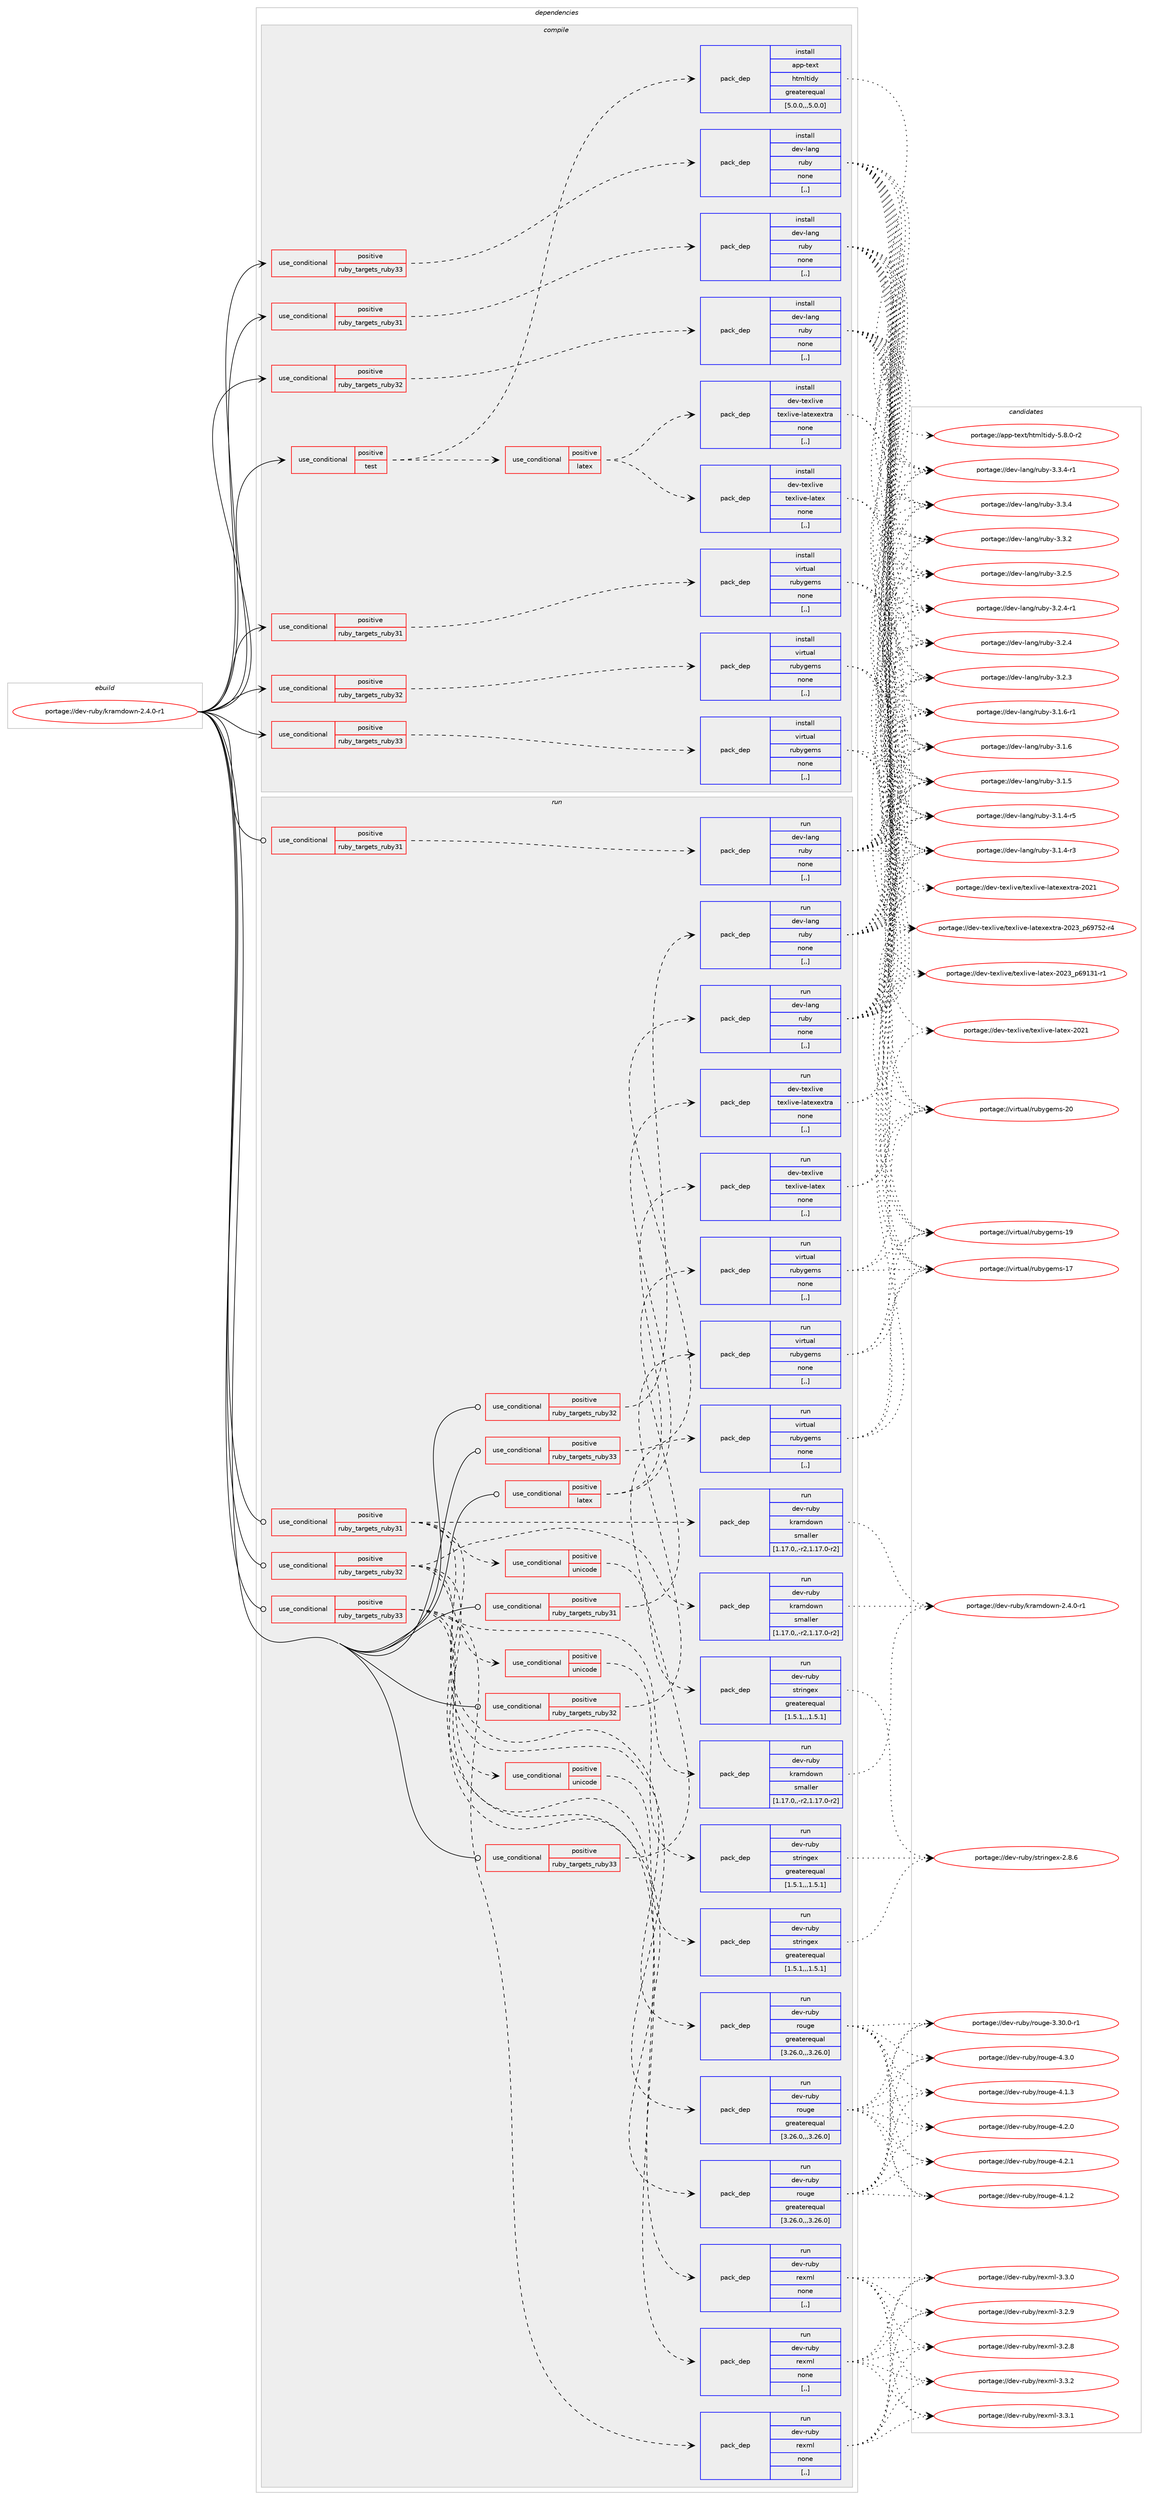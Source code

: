 digraph prolog {

# *************
# Graph options
# *************

newrank=true;
concentrate=true;
compound=true;
graph [rankdir=LR,fontname=Helvetica,fontsize=10,ranksep=1.5];#, ranksep=2.5, nodesep=0.2];
edge  [arrowhead=vee];
node  [fontname=Helvetica,fontsize=10];

# **********
# The ebuild
# **********

subgraph cluster_leftcol {
color=gray;
label=<<i>ebuild</i>>;
id [label="portage://dev-ruby/kramdown-2.4.0-r1", color=red, width=4, href="../dev-ruby/kramdown-2.4.0-r1.svg"];
}

# ****************
# The dependencies
# ****************

subgraph cluster_midcol {
color=gray;
label=<<i>dependencies</i>>;
subgraph cluster_compile {
fillcolor="#eeeeee";
style=filled;
label=<<i>compile</i>>;
subgraph cond49725 {
dependency188104 [label=<<TABLE BORDER="0" CELLBORDER="1" CELLSPACING="0" CELLPADDING="4"><TR><TD ROWSPAN="3" CELLPADDING="10">use_conditional</TD></TR><TR><TD>positive</TD></TR><TR><TD>ruby_targets_ruby31</TD></TR></TABLE>>, shape=none, color=red];
subgraph pack137043 {
dependency188105 [label=<<TABLE BORDER="0" CELLBORDER="1" CELLSPACING="0" CELLPADDING="4" WIDTH="220"><TR><TD ROWSPAN="6" CELLPADDING="30">pack_dep</TD></TR><TR><TD WIDTH="110">install</TD></TR><TR><TD>dev-lang</TD></TR><TR><TD>ruby</TD></TR><TR><TD>none</TD></TR><TR><TD>[,,]</TD></TR></TABLE>>, shape=none, color=blue];
}
dependency188104:e -> dependency188105:w [weight=20,style="dashed",arrowhead="vee"];
}
id:e -> dependency188104:w [weight=20,style="solid",arrowhead="vee"];
subgraph cond49726 {
dependency188106 [label=<<TABLE BORDER="0" CELLBORDER="1" CELLSPACING="0" CELLPADDING="4"><TR><TD ROWSPAN="3" CELLPADDING="10">use_conditional</TD></TR><TR><TD>positive</TD></TR><TR><TD>ruby_targets_ruby31</TD></TR></TABLE>>, shape=none, color=red];
subgraph pack137044 {
dependency188107 [label=<<TABLE BORDER="0" CELLBORDER="1" CELLSPACING="0" CELLPADDING="4" WIDTH="220"><TR><TD ROWSPAN="6" CELLPADDING="30">pack_dep</TD></TR><TR><TD WIDTH="110">install</TD></TR><TR><TD>virtual</TD></TR><TR><TD>rubygems</TD></TR><TR><TD>none</TD></TR><TR><TD>[,,]</TD></TR></TABLE>>, shape=none, color=blue];
}
dependency188106:e -> dependency188107:w [weight=20,style="dashed",arrowhead="vee"];
}
id:e -> dependency188106:w [weight=20,style="solid",arrowhead="vee"];
subgraph cond49727 {
dependency188108 [label=<<TABLE BORDER="0" CELLBORDER="1" CELLSPACING="0" CELLPADDING="4"><TR><TD ROWSPAN="3" CELLPADDING="10">use_conditional</TD></TR><TR><TD>positive</TD></TR><TR><TD>ruby_targets_ruby32</TD></TR></TABLE>>, shape=none, color=red];
subgraph pack137045 {
dependency188109 [label=<<TABLE BORDER="0" CELLBORDER="1" CELLSPACING="0" CELLPADDING="4" WIDTH="220"><TR><TD ROWSPAN="6" CELLPADDING="30">pack_dep</TD></TR><TR><TD WIDTH="110">install</TD></TR><TR><TD>dev-lang</TD></TR><TR><TD>ruby</TD></TR><TR><TD>none</TD></TR><TR><TD>[,,]</TD></TR></TABLE>>, shape=none, color=blue];
}
dependency188108:e -> dependency188109:w [weight=20,style="dashed",arrowhead="vee"];
}
id:e -> dependency188108:w [weight=20,style="solid",arrowhead="vee"];
subgraph cond49728 {
dependency188110 [label=<<TABLE BORDER="0" CELLBORDER="1" CELLSPACING="0" CELLPADDING="4"><TR><TD ROWSPAN="3" CELLPADDING="10">use_conditional</TD></TR><TR><TD>positive</TD></TR><TR><TD>ruby_targets_ruby32</TD></TR></TABLE>>, shape=none, color=red];
subgraph pack137046 {
dependency188111 [label=<<TABLE BORDER="0" CELLBORDER="1" CELLSPACING="0" CELLPADDING="4" WIDTH="220"><TR><TD ROWSPAN="6" CELLPADDING="30">pack_dep</TD></TR><TR><TD WIDTH="110">install</TD></TR><TR><TD>virtual</TD></TR><TR><TD>rubygems</TD></TR><TR><TD>none</TD></TR><TR><TD>[,,]</TD></TR></TABLE>>, shape=none, color=blue];
}
dependency188110:e -> dependency188111:w [weight=20,style="dashed",arrowhead="vee"];
}
id:e -> dependency188110:w [weight=20,style="solid",arrowhead="vee"];
subgraph cond49729 {
dependency188112 [label=<<TABLE BORDER="0" CELLBORDER="1" CELLSPACING="0" CELLPADDING="4"><TR><TD ROWSPAN="3" CELLPADDING="10">use_conditional</TD></TR><TR><TD>positive</TD></TR><TR><TD>ruby_targets_ruby33</TD></TR></TABLE>>, shape=none, color=red];
subgraph pack137047 {
dependency188113 [label=<<TABLE BORDER="0" CELLBORDER="1" CELLSPACING="0" CELLPADDING="4" WIDTH="220"><TR><TD ROWSPAN="6" CELLPADDING="30">pack_dep</TD></TR><TR><TD WIDTH="110">install</TD></TR><TR><TD>dev-lang</TD></TR><TR><TD>ruby</TD></TR><TR><TD>none</TD></TR><TR><TD>[,,]</TD></TR></TABLE>>, shape=none, color=blue];
}
dependency188112:e -> dependency188113:w [weight=20,style="dashed",arrowhead="vee"];
}
id:e -> dependency188112:w [weight=20,style="solid",arrowhead="vee"];
subgraph cond49730 {
dependency188114 [label=<<TABLE BORDER="0" CELLBORDER="1" CELLSPACING="0" CELLPADDING="4"><TR><TD ROWSPAN="3" CELLPADDING="10">use_conditional</TD></TR><TR><TD>positive</TD></TR><TR><TD>ruby_targets_ruby33</TD></TR></TABLE>>, shape=none, color=red];
subgraph pack137048 {
dependency188115 [label=<<TABLE BORDER="0" CELLBORDER="1" CELLSPACING="0" CELLPADDING="4" WIDTH="220"><TR><TD ROWSPAN="6" CELLPADDING="30">pack_dep</TD></TR><TR><TD WIDTH="110">install</TD></TR><TR><TD>virtual</TD></TR><TR><TD>rubygems</TD></TR><TR><TD>none</TD></TR><TR><TD>[,,]</TD></TR></TABLE>>, shape=none, color=blue];
}
dependency188114:e -> dependency188115:w [weight=20,style="dashed",arrowhead="vee"];
}
id:e -> dependency188114:w [weight=20,style="solid",arrowhead="vee"];
subgraph cond49731 {
dependency188116 [label=<<TABLE BORDER="0" CELLBORDER="1" CELLSPACING="0" CELLPADDING="4"><TR><TD ROWSPAN="3" CELLPADDING="10">use_conditional</TD></TR><TR><TD>positive</TD></TR><TR><TD>test</TD></TR></TABLE>>, shape=none, color=red];
subgraph cond49732 {
dependency188117 [label=<<TABLE BORDER="0" CELLBORDER="1" CELLSPACING="0" CELLPADDING="4"><TR><TD ROWSPAN="3" CELLPADDING="10">use_conditional</TD></TR><TR><TD>positive</TD></TR><TR><TD>latex</TD></TR></TABLE>>, shape=none, color=red];
subgraph pack137049 {
dependency188118 [label=<<TABLE BORDER="0" CELLBORDER="1" CELLSPACING="0" CELLPADDING="4" WIDTH="220"><TR><TD ROWSPAN="6" CELLPADDING="30">pack_dep</TD></TR><TR><TD WIDTH="110">install</TD></TR><TR><TD>dev-texlive</TD></TR><TR><TD>texlive-latex</TD></TR><TR><TD>none</TD></TR><TR><TD>[,,]</TD></TR></TABLE>>, shape=none, color=blue];
}
dependency188117:e -> dependency188118:w [weight=20,style="dashed",arrowhead="vee"];
subgraph pack137050 {
dependency188119 [label=<<TABLE BORDER="0" CELLBORDER="1" CELLSPACING="0" CELLPADDING="4" WIDTH="220"><TR><TD ROWSPAN="6" CELLPADDING="30">pack_dep</TD></TR><TR><TD WIDTH="110">install</TD></TR><TR><TD>dev-texlive</TD></TR><TR><TD>texlive-latexextra</TD></TR><TR><TD>none</TD></TR><TR><TD>[,,]</TD></TR></TABLE>>, shape=none, color=blue];
}
dependency188117:e -> dependency188119:w [weight=20,style="dashed",arrowhead="vee"];
}
dependency188116:e -> dependency188117:w [weight=20,style="dashed",arrowhead="vee"];
subgraph pack137051 {
dependency188120 [label=<<TABLE BORDER="0" CELLBORDER="1" CELLSPACING="0" CELLPADDING="4" WIDTH="220"><TR><TD ROWSPAN="6" CELLPADDING="30">pack_dep</TD></TR><TR><TD WIDTH="110">install</TD></TR><TR><TD>app-text</TD></TR><TR><TD>htmltidy</TD></TR><TR><TD>greaterequal</TD></TR><TR><TD>[5.0.0,,,5.0.0]</TD></TR></TABLE>>, shape=none, color=blue];
}
dependency188116:e -> dependency188120:w [weight=20,style="dashed",arrowhead="vee"];
}
id:e -> dependency188116:w [weight=20,style="solid",arrowhead="vee"];
}
subgraph cluster_compileandrun {
fillcolor="#eeeeee";
style=filled;
label=<<i>compile and run</i>>;
}
subgraph cluster_run {
fillcolor="#eeeeee";
style=filled;
label=<<i>run</i>>;
subgraph cond49733 {
dependency188121 [label=<<TABLE BORDER="0" CELLBORDER="1" CELLSPACING="0" CELLPADDING="4"><TR><TD ROWSPAN="3" CELLPADDING="10">use_conditional</TD></TR><TR><TD>positive</TD></TR><TR><TD>latex</TD></TR></TABLE>>, shape=none, color=red];
subgraph pack137052 {
dependency188122 [label=<<TABLE BORDER="0" CELLBORDER="1" CELLSPACING="0" CELLPADDING="4" WIDTH="220"><TR><TD ROWSPAN="6" CELLPADDING="30">pack_dep</TD></TR><TR><TD WIDTH="110">run</TD></TR><TR><TD>dev-texlive</TD></TR><TR><TD>texlive-latex</TD></TR><TR><TD>none</TD></TR><TR><TD>[,,]</TD></TR></TABLE>>, shape=none, color=blue];
}
dependency188121:e -> dependency188122:w [weight=20,style="dashed",arrowhead="vee"];
subgraph pack137053 {
dependency188123 [label=<<TABLE BORDER="0" CELLBORDER="1" CELLSPACING="0" CELLPADDING="4" WIDTH="220"><TR><TD ROWSPAN="6" CELLPADDING="30">pack_dep</TD></TR><TR><TD WIDTH="110">run</TD></TR><TR><TD>dev-texlive</TD></TR><TR><TD>texlive-latexextra</TD></TR><TR><TD>none</TD></TR><TR><TD>[,,]</TD></TR></TABLE>>, shape=none, color=blue];
}
dependency188121:e -> dependency188123:w [weight=20,style="dashed",arrowhead="vee"];
}
id:e -> dependency188121:w [weight=20,style="solid",arrowhead="odot"];
subgraph cond49734 {
dependency188124 [label=<<TABLE BORDER="0" CELLBORDER="1" CELLSPACING="0" CELLPADDING="4"><TR><TD ROWSPAN="3" CELLPADDING="10">use_conditional</TD></TR><TR><TD>positive</TD></TR><TR><TD>ruby_targets_ruby31</TD></TR></TABLE>>, shape=none, color=red];
subgraph pack137054 {
dependency188125 [label=<<TABLE BORDER="0" CELLBORDER="1" CELLSPACING="0" CELLPADDING="4" WIDTH="220"><TR><TD ROWSPAN="6" CELLPADDING="30">pack_dep</TD></TR><TR><TD WIDTH="110">run</TD></TR><TR><TD>dev-lang</TD></TR><TR><TD>ruby</TD></TR><TR><TD>none</TD></TR><TR><TD>[,,]</TD></TR></TABLE>>, shape=none, color=blue];
}
dependency188124:e -> dependency188125:w [weight=20,style="dashed",arrowhead="vee"];
}
id:e -> dependency188124:w [weight=20,style="solid",arrowhead="odot"];
subgraph cond49735 {
dependency188126 [label=<<TABLE BORDER="0" CELLBORDER="1" CELLSPACING="0" CELLPADDING="4"><TR><TD ROWSPAN="3" CELLPADDING="10">use_conditional</TD></TR><TR><TD>positive</TD></TR><TR><TD>ruby_targets_ruby31</TD></TR></TABLE>>, shape=none, color=red];
subgraph pack137055 {
dependency188127 [label=<<TABLE BORDER="0" CELLBORDER="1" CELLSPACING="0" CELLPADDING="4" WIDTH="220"><TR><TD ROWSPAN="6" CELLPADDING="30">pack_dep</TD></TR><TR><TD WIDTH="110">run</TD></TR><TR><TD>dev-ruby</TD></TR><TR><TD>rexml</TD></TR><TR><TD>none</TD></TR><TR><TD>[,,]</TD></TR></TABLE>>, shape=none, color=blue];
}
dependency188126:e -> dependency188127:w [weight=20,style="dashed",arrowhead="vee"];
subgraph pack137056 {
dependency188128 [label=<<TABLE BORDER="0" CELLBORDER="1" CELLSPACING="0" CELLPADDING="4" WIDTH="220"><TR><TD ROWSPAN="6" CELLPADDING="30">pack_dep</TD></TR><TR><TD WIDTH="110">run</TD></TR><TR><TD>dev-ruby</TD></TR><TR><TD>rouge</TD></TR><TR><TD>greaterequal</TD></TR><TR><TD>[3.26.0,,,3.26.0]</TD></TR></TABLE>>, shape=none, color=blue];
}
dependency188126:e -> dependency188128:w [weight=20,style="dashed",arrowhead="vee"];
subgraph cond49736 {
dependency188129 [label=<<TABLE BORDER="0" CELLBORDER="1" CELLSPACING="0" CELLPADDING="4"><TR><TD ROWSPAN="3" CELLPADDING="10">use_conditional</TD></TR><TR><TD>positive</TD></TR><TR><TD>unicode</TD></TR></TABLE>>, shape=none, color=red];
subgraph pack137057 {
dependency188130 [label=<<TABLE BORDER="0" CELLBORDER="1" CELLSPACING="0" CELLPADDING="4" WIDTH="220"><TR><TD ROWSPAN="6" CELLPADDING="30">pack_dep</TD></TR><TR><TD WIDTH="110">run</TD></TR><TR><TD>dev-ruby</TD></TR><TR><TD>stringex</TD></TR><TR><TD>greaterequal</TD></TR><TR><TD>[1.5.1,,,1.5.1]</TD></TR></TABLE>>, shape=none, color=blue];
}
dependency188129:e -> dependency188130:w [weight=20,style="dashed",arrowhead="vee"];
}
dependency188126:e -> dependency188129:w [weight=20,style="dashed",arrowhead="vee"];
subgraph pack137058 {
dependency188131 [label=<<TABLE BORDER="0" CELLBORDER="1" CELLSPACING="0" CELLPADDING="4" WIDTH="220"><TR><TD ROWSPAN="6" CELLPADDING="30">pack_dep</TD></TR><TR><TD WIDTH="110">run</TD></TR><TR><TD>dev-ruby</TD></TR><TR><TD>kramdown</TD></TR><TR><TD>smaller</TD></TR><TR><TD>[1.17.0,,-r2,1.17.0-r2]</TD></TR></TABLE>>, shape=none, color=blue];
}
dependency188126:e -> dependency188131:w [weight=20,style="dashed",arrowhead="vee"];
}
id:e -> dependency188126:w [weight=20,style="solid",arrowhead="odot"];
subgraph cond49737 {
dependency188132 [label=<<TABLE BORDER="0" CELLBORDER="1" CELLSPACING="0" CELLPADDING="4"><TR><TD ROWSPAN="3" CELLPADDING="10">use_conditional</TD></TR><TR><TD>positive</TD></TR><TR><TD>ruby_targets_ruby31</TD></TR></TABLE>>, shape=none, color=red];
subgraph pack137059 {
dependency188133 [label=<<TABLE BORDER="0" CELLBORDER="1" CELLSPACING="0" CELLPADDING="4" WIDTH="220"><TR><TD ROWSPAN="6" CELLPADDING="30">pack_dep</TD></TR><TR><TD WIDTH="110">run</TD></TR><TR><TD>virtual</TD></TR><TR><TD>rubygems</TD></TR><TR><TD>none</TD></TR><TR><TD>[,,]</TD></TR></TABLE>>, shape=none, color=blue];
}
dependency188132:e -> dependency188133:w [weight=20,style="dashed",arrowhead="vee"];
}
id:e -> dependency188132:w [weight=20,style="solid",arrowhead="odot"];
subgraph cond49738 {
dependency188134 [label=<<TABLE BORDER="0" CELLBORDER="1" CELLSPACING="0" CELLPADDING="4"><TR><TD ROWSPAN="3" CELLPADDING="10">use_conditional</TD></TR><TR><TD>positive</TD></TR><TR><TD>ruby_targets_ruby32</TD></TR></TABLE>>, shape=none, color=red];
subgraph pack137060 {
dependency188135 [label=<<TABLE BORDER="0" CELLBORDER="1" CELLSPACING="0" CELLPADDING="4" WIDTH="220"><TR><TD ROWSPAN="6" CELLPADDING="30">pack_dep</TD></TR><TR><TD WIDTH="110">run</TD></TR><TR><TD>dev-lang</TD></TR><TR><TD>ruby</TD></TR><TR><TD>none</TD></TR><TR><TD>[,,]</TD></TR></TABLE>>, shape=none, color=blue];
}
dependency188134:e -> dependency188135:w [weight=20,style="dashed",arrowhead="vee"];
}
id:e -> dependency188134:w [weight=20,style="solid",arrowhead="odot"];
subgraph cond49739 {
dependency188136 [label=<<TABLE BORDER="0" CELLBORDER="1" CELLSPACING="0" CELLPADDING="4"><TR><TD ROWSPAN="3" CELLPADDING="10">use_conditional</TD></TR><TR><TD>positive</TD></TR><TR><TD>ruby_targets_ruby32</TD></TR></TABLE>>, shape=none, color=red];
subgraph pack137061 {
dependency188137 [label=<<TABLE BORDER="0" CELLBORDER="1" CELLSPACING="0" CELLPADDING="4" WIDTH="220"><TR><TD ROWSPAN="6" CELLPADDING="30">pack_dep</TD></TR><TR><TD WIDTH="110">run</TD></TR><TR><TD>dev-ruby</TD></TR><TR><TD>rexml</TD></TR><TR><TD>none</TD></TR><TR><TD>[,,]</TD></TR></TABLE>>, shape=none, color=blue];
}
dependency188136:e -> dependency188137:w [weight=20,style="dashed",arrowhead="vee"];
subgraph pack137062 {
dependency188138 [label=<<TABLE BORDER="0" CELLBORDER="1" CELLSPACING="0" CELLPADDING="4" WIDTH="220"><TR><TD ROWSPAN="6" CELLPADDING="30">pack_dep</TD></TR><TR><TD WIDTH="110">run</TD></TR><TR><TD>dev-ruby</TD></TR><TR><TD>rouge</TD></TR><TR><TD>greaterequal</TD></TR><TR><TD>[3.26.0,,,3.26.0]</TD></TR></TABLE>>, shape=none, color=blue];
}
dependency188136:e -> dependency188138:w [weight=20,style="dashed",arrowhead="vee"];
subgraph cond49740 {
dependency188139 [label=<<TABLE BORDER="0" CELLBORDER="1" CELLSPACING="0" CELLPADDING="4"><TR><TD ROWSPAN="3" CELLPADDING="10">use_conditional</TD></TR><TR><TD>positive</TD></TR><TR><TD>unicode</TD></TR></TABLE>>, shape=none, color=red];
subgraph pack137063 {
dependency188140 [label=<<TABLE BORDER="0" CELLBORDER="1" CELLSPACING="0" CELLPADDING="4" WIDTH="220"><TR><TD ROWSPAN="6" CELLPADDING="30">pack_dep</TD></TR><TR><TD WIDTH="110">run</TD></TR><TR><TD>dev-ruby</TD></TR><TR><TD>stringex</TD></TR><TR><TD>greaterequal</TD></TR><TR><TD>[1.5.1,,,1.5.1]</TD></TR></TABLE>>, shape=none, color=blue];
}
dependency188139:e -> dependency188140:w [weight=20,style="dashed",arrowhead="vee"];
}
dependency188136:e -> dependency188139:w [weight=20,style="dashed",arrowhead="vee"];
subgraph pack137064 {
dependency188141 [label=<<TABLE BORDER="0" CELLBORDER="1" CELLSPACING="0" CELLPADDING="4" WIDTH="220"><TR><TD ROWSPAN="6" CELLPADDING="30">pack_dep</TD></TR><TR><TD WIDTH="110">run</TD></TR><TR><TD>dev-ruby</TD></TR><TR><TD>kramdown</TD></TR><TR><TD>smaller</TD></TR><TR><TD>[1.17.0,,-r2,1.17.0-r2]</TD></TR></TABLE>>, shape=none, color=blue];
}
dependency188136:e -> dependency188141:w [weight=20,style="dashed",arrowhead="vee"];
}
id:e -> dependency188136:w [weight=20,style="solid",arrowhead="odot"];
subgraph cond49741 {
dependency188142 [label=<<TABLE BORDER="0" CELLBORDER="1" CELLSPACING="0" CELLPADDING="4"><TR><TD ROWSPAN="3" CELLPADDING="10">use_conditional</TD></TR><TR><TD>positive</TD></TR><TR><TD>ruby_targets_ruby32</TD></TR></TABLE>>, shape=none, color=red];
subgraph pack137065 {
dependency188143 [label=<<TABLE BORDER="0" CELLBORDER="1" CELLSPACING="0" CELLPADDING="4" WIDTH="220"><TR><TD ROWSPAN="6" CELLPADDING="30">pack_dep</TD></TR><TR><TD WIDTH="110">run</TD></TR><TR><TD>virtual</TD></TR><TR><TD>rubygems</TD></TR><TR><TD>none</TD></TR><TR><TD>[,,]</TD></TR></TABLE>>, shape=none, color=blue];
}
dependency188142:e -> dependency188143:w [weight=20,style="dashed",arrowhead="vee"];
}
id:e -> dependency188142:w [weight=20,style="solid",arrowhead="odot"];
subgraph cond49742 {
dependency188144 [label=<<TABLE BORDER="0" CELLBORDER="1" CELLSPACING="0" CELLPADDING="4"><TR><TD ROWSPAN="3" CELLPADDING="10">use_conditional</TD></TR><TR><TD>positive</TD></TR><TR><TD>ruby_targets_ruby33</TD></TR></TABLE>>, shape=none, color=red];
subgraph pack137066 {
dependency188145 [label=<<TABLE BORDER="0" CELLBORDER="1" CELLSPACING="0" CELLPADDING="4" WIDTH="220"><TR><TD ROWSPAN="6" CELLPADDING="30">pack_dep</TD></TR><TR><TD WIDTH="110">run</TD></TR><TR><TD>dev-lang</TD></TR><TR><TD>ruby</TD></TR><TR><TD>none</TD></TR><TR><TD>[,,]</TD></TR></TABLE>>, shape=none, color=blue];
}
dependency188144:e -> dependency188145:w [weight=20,style="dashed",arrowhead="vee"];
}
id:e -> dependency188144:w [weight=20,style="solid",arrowhead="odot"];
subgraph cond49743 {
dependency188146 [label=<<TABLE BORDER="0" CELLBORDER="1" CELLSPACING="0" CELLPADDING="4"><TR><TD ROWSPAN="3" CELLPADDING="10">use_conditional</TD></TR><TR><TD>positive</TD></TR><TR><TD>ruby_targets_ruby33</TD></TR></TABLE>>, shape=none, color=red];
subgraph pack137067 {
dependency188147 [label=<<TABLE BORDER="0" CELLBORDER="1" CELLSPACING="0" CELLPADDING="4" WIDTH="220"><TR><TD ROWSPAN="6" CELLPADDING="30">pack_dep</TD></TR><TR><TD WIDTH="110">run</TD></TR><TR><TD>dev-ruby</TD></TR><TR><TD>rexml</TD></TR><TR><TD>none</TD></TR><TR><TD>[,,]</TD></TR></TABLE>>, shape=none, color=blue];
}
dependency188146:e -> dependency188147:w [weight=20,style="dashed",arrowhead="vee"];
subgraph pack137068 {
dependency188148 [label=<<TABLE BORDER="0" CELLBORDER="1" CELLSPACING="0" CELLPADDING="4" WIDTH="220"><TR><TD ROWSPAN="6" CELLPADDING="30">pack_dep</TD></TR><TR><TD WIDTH="110">run</TD></TR><TR><TD>dev-ruby</TD></TR><TR><TD>rouge</TD></TR><TR><TD>greaterequal</TD></TR><TR><TD>[3.26.0,,,3.26.0]</TD></TR></TABLE>>, shape=none, color=blue];
}
dependency188146:e -> dependency188148:w [weight=20,style="dashed",arrowhead="vee"];
subgraph cond49744 {
dependency188149 [label=<<TABLE BORDER="0" CELLBORDER="1" CELLSPACING="0" CELLPADDING="4"><TR><TD ROWSPAN="3" CELLPADDING="10">use_conditional</TD></TR><TR><TD>positive</TD></TR><TR><TD>unicode</TD></TR></TABLE>>, shape=none, color=red];
subgraph pack137069 {
dependency188150 [label=<<TABLE BORDER="0" CELLBORDER="1" CELLSPACING="0" CELLPADDING="4" WIDTH="220"><TR><TD ROWSPAN="6" CELLPADDING="30">pack_dep</TD></TR><TR><TD WIDTH="110">run</TD></TR><TR><TD>dev-ruby</TD></TR><TR><TD>stringex</TD></TR><TR><TD>greaterequal</TD></TR><TR><TD>[1.5.1,,,1.5.1]</TD></TR></TABLE>>, shape=none, color=blue];
}
dependency188149:e -> dependency188150:w [weight=20,style="dashed",arrowhead="vee"];
}
dependency188146:e -> dependency188149:w [weight=20,style="dashed",arrowhead="vee"];
subgraph pack137070 {
dependency188151 [label=<<TABLE BORDER="0" CELLBORDER="1" CELLSPACING="0" CELLPADDING="4" WIDTH="220"><TR><TD ROWSPAN="6" CELLPADDING="30">pack_dep</TD></TR><TR><TD WIDTH="110">run</TD></TR><TR><TD>dev-ruby</TD></TR><TR><TD>kramdown</TD></TR><TR><TD>smaller</TD></TR><TR><TD>[1.17.0,,-r2,1.17.0-r2]</TD></TR></TABLE>>, shape=none, color=blue];
}
dependency188146:e -> dependency188151:w [weight=20,style="dashed",arrowhead="vee"];
}
id:e -> dependency188146:w [weight=20,style="solid",arrowhead="odot"];
subgraph cond49745 {
dependency188152 [label=<<TABLE BORDER="0" CELLBORDER="1" CELLSPACING="0" CELLPADDING="4"><TR><TD ROWSPAN="3" CELLPADDING="10">use_conditional</TD></TR><TR><TD>positive</TD></TR><TR><TD>ruby_targets_ruby33</TD></TR></TABLE>>, shape=none, color=red];
subgraph pack137071 {
dependency188153 [label=<<TABLE BORDER="0" CELLBORDER="1" CELLSPACING="0" CELLPADDING="4" WIDTH="220"><TR><TD ROWSPAN="6" CELLPADDING="30">pack_dep</TD></TR><TR><TD WIDTH="110">run</TD></TR><TR><TD>virtual</TD></TR><TR><TD>rubygems</TD></TR><TR><TD>none</TD></TR><TR><TD>[,,]</TD></TR></TABLE>>, shape=none, color=blue];
}
dependency188152:e -> dependency188153:w [weight=20,style="dashed",arrowhead="vee"];
}
id:e -> dependency188152:w [weight=20,style="solid",arrowhead="odot"];
}
}

# **************
# The candidates
# **************

subgraph cluster_choices {
rank=same;
color=gray;
label=<<i>candidates</i>>;

subgraph choice137043 {
color=black;
nodesep=1;
choice100101118451089711010347114117981214551465146524511449 [label="portage://dev-lang/ruby-3.3.4-r1", color=red, width=4,href="../dev-lang/ruby-3.3.4-r1.svg"];
choice10010111845108971101034711411798121455146514652 [label="portage://dev-lang/ruby-3.3.4", color=red, width=4,href="../dev-lang/ruby-3.3.4.svg"];
choice10010111845108971101034711411798121455146514650 [label="portage://dev-lang/ruby-3.3.2", color=red, width=4,href="../dev-lang/ruby-3.3.2.svg"];
choice10010111845108971101034711411798121455146504653 [label="portage://dev-lang/ruby-3.2.5", color=red, width=4,href="../dev-lang/ruby-3.2.5.svg"];
choice100101118451089711010347114117981214551465046524511449 [label="portage://dev-lang/ruby-3.2.4-r1", color=red, width=4,href="../dev-lang/ruby-3.2.4-r1.svg"];
choice10010111845108971101034711411798121455146504652 [label="portage://dev-lang/ruby-3.2.4", color=red, width=4,href="../dev-lang/ruby-3.2.4.svg"];
choice10010111845108971101034711411798121455146504651 [label="portage://dev-lang/ruby-3.2.3", color=red, width=4,href="../dev-lang/ruby-3.2.3.svg"];
choice100101118451089711010347114117981214551464946544511449 [label="portage://dev-lang/ruby-3.1.6-r1", color=red, width=4,href="../dev-lang/ruby-3.1.6-r1.svg"];
choice10010111845108971101034711411798121455146494654 [label="portage://dev-lang/ruby-3.1.6", color=red, width=4,href="../dev-lang/ruby-3.1.6.svg"];
choice10010111845108971101034711411798121455146494653 [label="portage://dev-lang/ruby-3.1.5", color=red, width=4,href="../dev-lang/ruby-3.1.5.svg"];
choice100101118451089711010347114117981214551464946524511453 [label="portage://dev-lang/ruby-3.1.4-r5", color=red, width=4,href="../dev-lang/ruby-3.1.4-r5.svg"];
choice100101118451089711010347114117981214551464946524511451 [label="portage://dev-lang/ruby-3.1.4-r3", color=red, width=4,href="../dev-lang/ruby-3.1.4-r3.svg"];
dependency188105:e -> choice100101118451089711010347114117981214551465146524511449:w [style=dotted,weight="100"];
dependency188105:e -> choice10010111845108971101034711411798121455146514652:w [style=dotted,weight="100"];
dependency188105:e -> choice10010111845108971101034711411798121455146514650:w [style=dotted,weight="100"];
dependency188105:e -> choice10010111845108971101034711411798121455146504653:w [style=dotted,weight="100"];
dependency188105:e -> choice100101118451089711010347114117981214551465046524511449:w [style=dotted,weight="100"];
dependency188105:e -> choice10010111845108971101034711411798121455146504652:w [style=dotted,weight="100"];
dependency188105:e -> choice10010111845108971101034711411798121455146504651:w [style=dotted,weight="100"];
dependency188105:e -> choice100101118451089711010347114117981214551464946544511449:w [style=dotted,weight="100"];
dependency188105:e -> choice10010111845108971101034711411798121455146494654:w [style=dotted,weight="100"];
dependency188105:e -> choice10010111845108971101034711411798121455146494653:w [style=dotted,weight="100"];
dependency188105:e -> choice100101118451089711010347114117981214551464946524511453:w [style=dotted,weight="100"];
dependency188105:e -> choice100101118451089711010347114117981214551464946524511451:w [style=dotted,weight="100"];
}
subgraph choice137044 {
color=black;
nodesep=1;
choice118105114116117971084711411798121103101109115455048 [label="portage://virtual/rubygems-20", color=red, width=4,href="../virtual/rubygems-20.svg"];
choice118105114116117971084711411798121103101109115454957 [label="portage://virtual/rubygems-19", color=red, width=4,href="../virtual/rubygems-19.svg"];
choice118105114116117971084711411798121103101109115454955 [label="portage://virtual/rubygems-17", color=red, width=4,href="../virtual/rubygems-17.svg"];
dependency188107:e -> choice118105114116117971084711411798121103101109115455048:w [style=dotted,weight="100"];
dependency188107:e -> choice118105114116117971084711411798121103101109115454957:w [style=dotted,weight="100"];
dependency188107:e -> choice118105114116117971084711411798121103101109115454955:w [style=dotted,weight="100"];
}
subgraph choice137045 {
color=black;
nodesep=1;
choice100101118451089711010347114117981214551465146524511449 [label="portage://dev-lang/ruby-3.3.4-r1", color=red, width=4,href="../dev-lang/ruby-3.3.4-r1.svg"];
choice10010111845108971101034711411798121455146514652 [label="portage://dev-lang/ruby-3.3.4", color=red, width=4,href="../dev-lang/ruby-3.3.4.svg"];
choice10010111845108971101034711411798121455146514650 [label="portage://dev-lang/ruby-3.3.2", color=red, width=4,href="../dev-lang/ruby-3.3.2.svg"];
choice10010111845108971101034711411798121455146504653 [label="portage://dev-lang/ruby-3.2.5", color=red, width=4,href="../dev-lang/ruby-3.2.5.svg"];
choice100101118451089711010347114117981214551465046524511449 [label="portage://dev-lang/ruby-3.2.4-r1", color=red, width=4,href="../dev-lang/ruby-3.2.4-r1.svg"];
choice10010111845108971101034711411798121455146504652 [label="portage://dev-lang/ruby-3.2.4", color=red, width=4,href="../dev-lang/ruby-3.2.4.svg"];
choice10010111845108971101034711411798121455146504651 [label="portage://dev-lang/ruby-3.2.3", color=red, width=4,href="../dev-lang/ruby-3.2.3.svg"];
choice100101118451089711010347114117981214551464946544511449 [label="portage://dev-lang/ruby-3.1.6-r1", color=red, width=4,href="../dev-lang/ruby-3.1.6-r1.svg"];
choice10010111845108971101034711411798121455146494654 [label="portage://dev-lang/ruby-3.1.6", color=red, width=4,href="../dev-lang/ruby-3.1.6.svg"];
choice10010111845108971101034711411798121455146494653 [label="portage://dev-lang/ruby-3.1.5", color=red, width=4,href="../dev-lang/ruby-3.1.5.svg"];
choice100101118451089711010347114117981214551464946524511453 [label="portage://dev-lang/ruby-3.1.4-r5", color=red, width=4,href="../dev-lang/ruby-3.1.4-r5.svg"];
choice100101118451089711010347114117981214551464946524511451 [label="portage://dev-lang/ruby-3.1.4-r3", color=red, width=4,href="../dev-lang/ruby-3.1.4-r3.svg"];
dependency188109:e -> choice100101118451089711010347114117981214551465146524511449:w [style=dotted,weight="100"];
dependency188109:e -> choice10010111845108971101034711411798121455146514652:w [style=dotted,weight="100"];
dependency188109:e -> choice10010111845108971101034711411798121455146514650:w [style=dotted,weight="100"];
dependency188109:e -> choice10010111845108971101034711411798121455146504653:w [style=dotted,weight="100"];
dependency188109:e -> choice100101118451089711010347114117981214551465046524511449:w [style=dotted,weight="100"];
dependency188109:e -> choice10010111845108971101034711411798121455146504652:w [style=dotted,weight="100"];
dependency188109:e -> choice10010111845108971101034711411798121455146504651:w [style=dotted,weight="100"];
dependency188109:e -> choice100101118451089711010347114117981214551464946544511449:w [style=dotted,weight="100"];
dependency188109:e -> choice10010111845108971101034711411798121455146494654:w [style=dotted,weight="100"];
dependency188109:e -> choice10010111845108971101034711411798121455146494653:w [style=dotted,weight="100"];
dependency188109:e -> choice100101118451089711010347114117981214551464946524511453:w [style=dotted,weight="100"];
dependency188109:e -> choice100101118451089711010347114117981214551464946524511451:w [style=dotted,weight="100"];
}
subgraph choice137046 {
color=black;
nodesep=1;
choice118105114116117971084711411798121103101109115455048 [label="portage://virtual/rubygems-20", color=red, width=4,href="../virtual/rubygems-20.svg"];
choice118105114116117971084711411798121103101109115454957 [label="portage://virtual/rubygems-19", color=red, width=4,href="../virtual/rubygems-19.svg"];
choice118105114116117971084711411798121103101109115454955 [label="portage://virtual/rubygems-17", color=red, width=4,href="../virtual/rubygems-17.svg"];
dependency188111:e -> choice118105114116117971084711411798121103101109115455048:w [style=dotted,weight="100"];
dependency188111:e -> choice118105114116117971084711411798121103101109115454957:w [style=dotted,weight="100"];
dependency188111:e -> choice118105114116117971084711411798121103101109115454955:w [style=dotted,weight="100"];
}
subgraph choice137047 {
color=black;
nodesep=1;
choice100101118451089711010347114117981214551465146524511449 [label="portage://dev-lang/ruby-3.3.4-r1", color=red, width=4,href="../dev-lang/ruby-3.3.4-r1.svg"];
choice10010111845108971101034711411798121455146514652 [label="portage://dev-lang/ruby-3.3.4", color=red, width=4,href="../dev-lang/ruby-3.3.4.svg"];
choice10010111845108971101034711411798121455146514650 [label="portage://dev-lang/ruby-3.3.2", color=red, width=4,href="../dev-lang/ruby-3.3.2.svg"];
choice10010111845108971101034711411798121455146504653 [label="portage://dev-lang/ruby-3.2.5", color=red, width=4,href="../dev-lang/ruby-3.2.5.svg"];
choice100101118451089711010347114117981214551465046524511449 [label="portage://dev-lang/ruby-3.2.4-r1", color=red, width=4,href="../dev-lang/ruby-3.2.4-r1.svg"];
choice10010111845108971101034711411798121455146504652 [label="portage://dev-lang/ruby-3.2.4", color=red, width=4,href="../dev-lang/ruby-3.2.4.svg"];
choice10010111845108971101034711411798121455146504651 [label="portage://dev-lang/ruby-3.2.3", color=red, width=4,href="../dev-lang/ruby-3.2.3.svg"];
choice100101118451089711010347114117981214551464946544511449 [label="portage://dev-lang/ruby-3.1.6-r1", color=red, width=4,href="../dev-lang/ruby-3.1.6-r1.svg"];
choice10010111845108971101034711411798121455146494654 [label="portage://dev-lang/ruby-3.1.6", color=red, width=4,href="../dev-lang/ruby-3.1.6.svg"];
choice10010111845108971101034711411798121455146494653 [label="portage://dev-lang/ruby-3.1.5", color=red, width=4,href="../dev-lang/ruby-3.1.5.svg"];
choice100101118451089711010347114117981214551464946524511453 [label="portage://dev-lang/ruby-3.1.4-r5", color=red, width=4,href="../dev-lang/ruby-3.1.4-r5.svg"];
choice100101118451089711010347114117981214551464946524511451 [label="portage://dev-lang/ruby-3.1.4-r3", color=red, width=4,href="../dev-lang/ruby-3.1.4-r3.svg"];
dependency188113:e -> choice100101118451089711010347114117981214551465146524511449:w [style=dotted,weight="100"];
dependency188113:e -> choice10010111845108971101034711411798121455146514652:w [style=dotted,weight="100"];
dependency188113:e -> choice10010111845108971101034711411798121455146514650:w [style=dotted,weight="100"];
dependency188113:e -> choice10010111845108971101034711411798121455146504653:w [style=dotted,weight="100"];
dependency188113:e -> choice100101118451089711010347114117981214551465046524511449:w [style=dotted,weight="100"];
dependency188113:e -> choice10010111845108971101034711411798121455146504652:w [style=dotted,weight="100"];
dependency188113:e -> choice10010111845108971101034711411798121455146504651:w [style=dotted,weight="100"];
dependency188113:e -> choice100101118451089711010347114117981214551464946544511449:w [style=dotted,weight="100"];
dependency188113:e -> choice10010111845108971101034711411798121455146494654:w [style=dotted,weight="100"];
dependency188113:e -> choice10010111845108971101034711411798121455146494653:w [style=dotted,weight="100"];
dependency188113:e -> choice100101118451089711010347114117981214551464946524511453:w [style=dotted,weight="100"];
dependency188113:e -> choice100101118451089711010347114117981214551464946524511451:w [style=dotted,weight="100"];
}
subgraph choice137048 {
color=black;
nodesep=1;
choice118105114116117971084711411798121103101109115455048 [label="portage://virtual/rubygems-20", color=red, width=4,href="../virtual/rubygems-20.svg"];
choice118105114116117971084711411798121103101109115454957 [label="portage://virtual/rubygems-19", color=red, width=4,href="../virtual/rubygems-19.svg"];
choice118105114116117971084711411798121103101109115454955 [label="portage://virtual/rubygems-17", color=red, width=4,href="../virtual/rubygems-17.svg"];
dependency188115:e -> choice118105114116117971084711411798121103101109115455048:w [style=dotted,weight="100"];
dependency188115:e -> choice118105114116117971084711411798121103101109115454957:w [style=dotted,weight="100"];
dependency188115:e -> choice118105114116117971084711411798121103101109115454955:w [style=dotted,weight="100"];
}
subgraph choice137049 {
color=black;
nodesep=1;
choice1001011184511610112010810511810147116101120108105118101451089711610112045504850519511254574951494511449 [label="portage://dev-texlive/texlive-latex-2023_p69131-r1", color=red, width=4,href="../dev-texlive/texlive-latex-2023_p69131-r1.svg"];
choice100101118451161011201081051181014711610112010810511810145108971161011204550485049 [label="portage://dev-texlive/texlive-latex-2021", color=red, width=4,href="../dev-texlive/texlive-latex-2021.svg"];
dependency188118:e -> choice1001011184511610112010810511810147116101120108105118101451089711610112045504850519511254574951494511449:w [style=dotted,weight="100"];
dependency188118:e -> choice100101118451161011201081051181014711610112010810511810145108971161011204550485049:w [style=dotted,weight="100"];
}
subgraph choice137050 {
color=black;
nodesep=1;
choice100101118451161011201081051181014711610112010810511810145108971161011201011201161149745504850519511254575553504511452 [label="portage://dev-texlive/texlive-latexextra-2023_p69752-r4", color=red, width=4,href="../dev-texlive/texlive-latexextra-2023_p69752-r4.svg"];
choice10010111845116101120108105118101471161011201081051181014510897116101120101120116114974550485049 [label="portage://dev-texlive/texlive-latexextra-2021", color=red, width=4,href="../dev-texlive/texlive-latexextra-2021.svg"];
dependency188119:e -> choice100101118451161011201081051181014711610112010810511810145108971161011201011201161149745504850519511254575553504511452:w [style=dotted,weight="100"];
dependency188119:e -> choice10010111845116101120108105118101471161011201081051181014510897116101120101120116114974550485049:w [style=dotted,weight="100"];
}
subgraph choice137051 {
color=black;
nodesep=1;
choice9711211245116101120116471041161091081161051001214553465646484511450 [label="portage://app-text/htmltidy-5.8.0-r2", color=red, width=4,href="../app-text/htmltidy-5.8.0-r2.svg"];
dependency188120:e -> choice9711211245116101120116471041161091081161051001214553465646484511450:w [style=dotted,weight="100"];
}
subgraph choice137052 {
color=black;
nodesep=1;
choice1001011184511610112010810511810147116101120108105118101451089711610112045504850519511254574951494511449 [label="portage://dev-texlive/texlive-latex-2023_p69131-r1", color=red, width=4,href="../dev-texlive/texlive-latex-2023_p69131-r1.svg"];
choice100101118451161011201081051181014711610112010810511810145108971161011204550485049 [label="portage://dev-texlive/texlive-latex-2021", color=red, width=4,href="../dev-texlive/texlive-latex-2021.svg"];
dependency188122:e -> choice1001011184511610112010810511810147116101120108105118101451089711610112045504850519511254574951494511449:w [style=dotted,weight="100"];
dependency188122:e -> choice100101118451161011201081051181014711610112010810511810145108971161011204550485049:w [style=dotted,weight="100"];
}
subgraph choice137053 {
color=black;
nodesep=1;
choice100101118451161011201081051181014711610112010810511810145108971161011201011201161149745504850519511254575553504511452 [label="portage://dev-texlive/texlive-latexextra-2023_p69752-r4", color=red, width=4,href="../dev-texlive/texlive-latexextra-2023_p69752-r4.svg"];
choice10010111845116101120108105118101471161011201081051181014510897116101120101120116114974550485049 [label="portage://dev-texlive/texlive-latexextra-2021", color=red, width=4,href="../dev-texlive/texlive-latexextra-2021.svg"];
dependency188123:e -> choice100101118451161011201081051181014711610112010810511810145108971161011201011201161149745504850519511254575553504511452:w [style=dotted,weight="100"];
dependency188123:e -> choice10010111845116101120108105118101471161011201081051181014510897116101120101120116114974550485049:w [style=dotted,weight="100"];
}
subgraph choice137054 {
color=black;
nodesep=1;
choice100101118451089711010347114117981214551465146524511449 [label="portage://dev-lang/ruby-3.3.4-r1", color=red, width=4,href="../dev-lang/ruby-3.3.4-r1.svg"];
choice10010111845108971101034711411798121455146514652 [label="portage://dev-lang/ruby-3.3.4", color=red, width=4,href="../dev-lang/ruby-3.3.4.svg"];
choice10010111845108971101034711411798121455146514650 [label="portage://dev-lang/ruby-3.3.2", color=red, width=4,href="../dev-lang/ruby-3.3.2.svg"];
choice10010111845108971101034711411798121455146504653 [label="portage://dev-lang/ruby-3.2.5", color=red, width=4,href="../dev-lang/ruby-3.2.5.svg"];
choice100101118451089711010347114117981214551465046524511449 [label="portage://dev-lang/ruby-3.2.4-r1", color=red, width=4,href="../dev-lang/ruby-3.2.4-r1.svg"];
choice10010111845108971101034711411798121455146504652 [label="portage://dev-lang/ruby-3.2.4", color=red, width=4,href="../dev-lang/ruby-3.2.4.svg"];
choice10010111845108971101034711411798121455146504651 [label="portage://dev-lang/ruby-3.2.3", color=red, width=4,href="../dev-lang/ruby-3.2.3.svg"];
choice100101118451089711010347114117981214551464946544511449 [label="portage://dev-lang/ruby-3.1.6-r1", color=red, width=4,href="../dev-lang/ruby-3.1.6-r1.svg"];
choice10010111845108971101034711411798121455146494654 [label="portage://dev-lang/ruby-3.1.6", color=red, width=4,href="../dev-lang/ruby-3.1.6.svg"];
choice10010111845108971101034711411798121455146494653 [label="portage://dev-lang/ruby-3.1.5", color=red, width=4,href="../dev-lang/ruby-3.1.5.svg"];
choice100101118451089711010347114117981214551464946524511453 [label="portage://dev-lang/ruby-3.1.4-r5", color=red, width=4,href="../dev-lang/ruby-3.1.4-r5.svg"];
choice100101118451089711010347114117981214551464946524511451 [label="portage://dev-lang/ruby-3.1.4-r3", color=red, width=4,href="../dev-lang/ruby-3.1.4-r3.svg"];
dependency188125:e -> choice100101118451089711010347114117981214551465146524511449:w [style=dotted,weight="100"];
dependency188125:e -> choice10010111845108971101034711411798121455146514652:w [style=dotted,weight="100"];
dependency188125:e -> choice10010111845108971101034711411798121455146514650:w [style=dotted,weight="100"];
dependency188125:e -> choice10010111845108971101034711411798121455146504653:w [style=dotted,weight="100"];
dependency188125:e -> choice100101118451089711010347114117981214551465046524511449:w [style=dotted,weight="100"];
dependency188125:e -> choice10010111845108971101034711411798121455146504652:w [style=dotted,weight="100"];
dependency188125:e -> choice10010111845108971101034711411798121455146504651:w [style=dotted,weight="100"];
dependency188125:e -> choice100101118451089711010347114117981214551464946544511449:w [style=dotted,weight="100"];
dependency188125:e -> choice10010111845108971101034711411798121455146494654:w [style=dotted,weight="100"];
dependency188125:e -> choice10010111845108971101034711411798121455146494653:w [style=dotted,weight="100"];
dependency188125:e -> choice100101118451089711010347114117981214551464946524511453:w [style=dotted,weight="100"];
dependency188125:e -> choice100101118451089711010347114117981214551464946524511451:w [style=dotted,weight="100"];
}
subgraph choice137055 {
color=black;
nodesep=1;
choice100101118451141179812147114101120109108455146514650 [label="portage://dev-ruby/rexml-3.3.2", color=red, width=4,href="../dev-ruby/rexml-3.3.2.svg"];
choice100101118451141179812147114101120109108455146514649 [label="portage://dev-ruby/rexml-3.3.1", color=red, width=4,href="../dev-ruby/rexml-3.3.1.svg"];
choice100101118451141179812147114101120109108455146514648 [label="portage://dev-ruby/rexml-3.3.0", color=red, width=4,href="../dev-ruby/rexml-3.3.0.svg"];
choice100101118451141179812147114101120109108455146504657 [label="portage://dev-ruby/rexml-3.2.9", color=red, width=4,href="../dev-ruby/rexml-3.2.9.svg"];
choice100101118451141179812147114101120109108455146504656 [label="portage://dev-ruby/rexml-3.2.8", color=red, width=4,href="../dev-ruby/rexml-3.2.8.svg"];
dependency188127:e -> choice100101118451141179812147114101120109108455146514650:w [style=dotted,weight="100"];
dependency188127:e -> choice100101118451141179812147114101120109108455146514649:w [style=dotted,weight="100"];
dependency188127:e -> choice100101118451141179812147114101120109108455146514648:w [style=dotted,weight="100"];
dependency188127:e -> choice100101118451141179812147114101120109108455146504657:w [style=dotted,weight="100"];
dependency188127:e -> choice100101118451141179812147114101120109108455146504656:w [style=dotted,weight="100"];
}
subgraph choice137056 {
color=black;
nodesep=1;
choice100101118451141179812147114111117103101455246514648 [label="portage://dev-ruby/rouge-4.3.0", color=red, width=4,href="../dev-ruby/rouge-4.3.0.svg"];
choice100101118451141179812147114111117103101455246504649 [label="portage://dev-ruby/rouge-4.2.1", color=red, width=4,href="../dev-ruby/rouge-4.2.1.svg"];
choice100101118451141179812147114111117103101455246504648 [label="portage://dev-ruby/rouge-4.2.0", color=red, width=4,href="../dev-ruby/rouge-4.2.0.svg"];
choice100101118451141179812147114111117103101455246494651 [label="portage://dev-ruby/rouge-4.1.3", color=red, width=4,href="../dev-ruby/rouge-4.1.3.svg"];
choice100101118451141179812147114111117103101455246494650 [label="portage://dev-ruby/rouge-4.1.2", color=red, width=4,href="../dev-ruby/rouge-4.1.2.svg"];
choice100101118451141179812147114111117103101455146514846484511449 [label="portage://dev-ruby/rouge-3.30.0-r1", color=red, width=4,href="../dev-ruby/rouge-3.30.0-r1.svg"];
dependency188128:e -> choice100101118451141179812147114111117103101455246514648:w [style=dotted,weight="100"];
dependency188128:e -> choice100101118451141179812147114111117103101455246504649:w [style=dotted,weight="100"];
dependency188128:e -> choice100101118451141179812147114111117103101455246504648:w [style=dotted,weight="100"];
dependency188128:e -> choice100101118451141179812147114111117103101455246494651:w [style=dotted,weight="100"];
dependency188128:e -> choice100101118451141179812147114111117103101455246494650:w [style=dotted,weight="100"];
dependency188128:e -> choice100101118451141179812147114111117103101455146514846484511449:w [style=dotted,weight="100"];
}
subgraph choice137057 {
color=black;
nodesep=1;
choice100101118451141179812147115116114105110103101120455046564654 [label="portage://dev-ruby/stringex-2.8.6", color=red, width=4,href="../dev-ruby/stringex-2.8.6.svg"];
dependency188130:e -> choice100101118451141179812147115116114105110103101120455046564654:w [style=dotted,weight="100"];
}
subgraph choice137058 {
color=black;
nodesep=1;
choice100101118451141179812147107114971091001111191104550465246484511449 [label="portage://dev-ruby/kramdown-2.4.0-r1", color=red, width=4,href="../dev-ruby/kramdown-2.4.0-r1.svg"];
dependency188131:e -> choice100101118451141179812147107114971091001111191104550465246484511449:w [style=dotted,weight="100"];
}
subgraph choice137059 {
color=black;
nodesep=1;
choice118105114116117971084711411798121103101109115455048 [label="portage://virtual/rubygems-20", color=red, width=4,href="../virtual/rubygems-20.svg"];
choice118105114116117971084711411798121103101109115454957 [label="portage://virtual/rubygems-19", color=red, width=4,href="../virtual/rubygems-19.svg"];
choice118105114116117971084711411798121103101109115454955 [label="portage://virtual/rubygems-17", color=red, width=4,href="../virtual/rubygems-17.svg"];
dependency188133:e -> choice118105114116117971084711411798121103101109115455048:w [style=dotted,weight="100"];
dependency188133:e -> choice118105114116117971084711411798121103101109115454957:w [style=dotted,weight="100"];
dependency188133:e -> choice118105114116117971084711411798121103101109115454955:w [style=dotted,weight="100"];
}
subgraph choice137060 {
color=black;
nodesep=1;
choice100101118451089711010347114117981214551465146524511449 [label="portage://dev-lang/ruby-3.3.4-r1", color=red, width=4,href="../dev-lang/ruby-3.3.4-r1.svg"];
choice10010111845108971101034711411798121455146514652 [label="portage://dev-lang/ruby-3.3.4", color=red, width=4,href="../dev-lang/ruby-3.3.4.svg"];
choice10010111845108971101034711411798121455146514650 [label="portage://dev-lang/ruby-3.3.2", color=red, width=4,href="../dev-lang/ruby-3.3.2.svg"];
choice10010111845108971101034711411798121455146504653 [label="portage://dev-lang/ruby-3.2.5", color=red, width=4,href="../dev-lang/ruby-3.2.5.svg"];
choice100101118451089711010347114117981214551465046524511449 [label="portage://dev-lang/ruby-3.2.4-r1", color=red, width=4,href="../dev-lang/ruby-3.2.4-r1.svg"];
choice10010111845108971101034711411798121455146504652 [label="portage://dev-lang/ruby-3.2.4", color=red, width=4,href="../dev-lang/ruby-3.2.4.svg"];
choice10010111845108971101034711411798121455146504651 [label="portage://dev-lang/ruby-3.2.3", color=red, width=4,href="../dev-lang/ruby-3.2.3.svg"];
choice100101118451089711010347114117981214551464946544511449 [label="portage://dev-lang/ruby-3.1.6-r1", color=red, width=4,href="../dev-lang/ruby-3.1.6-r1.svg"];
choice10010111845108971101034711411798121455146494654 [label="portage://dev-lang/ruby-3.1.6", color=red, width=4,href="../dev-lang/ruby-3.1.6.svg"];
choice10010111845108971101034711411798121455146494653 [label="portage://dev-lang/ruby-3.1.5", color=red, width=4,href="../dev-lang/ruby-3.1.5.svg"];
choice100101118451089711010347114117981214551464946524511453 [label="portage://dev-lang/ruby-3.1.4-r5", color=red, width=4,href="../dev-lang/ruby-3.1.4-r5.svg"];
choice100101118451089711010347114117981214551464946524511451 [label="portage://dev-lang/ruby-3.1.4-r3", color=red, width=4,href="../dev-lang/ruby-3.1.4-r3.svg"];
dependency188135:e -> choice100101118451089711010347114117981214551465146524511449:w [style=dotted,weight="100"];
dependency188135:e -> choice10010111845108971101034711411798121455146514652:w [style=dotted,weight="100"];
dependency188135:e -> choice10010111845108971101034711411798121455146514650:w [style=dotted,weight="100"];
dependency188135:e -> choice10010111845108971101034711411798121455146504653:w [style=dotted,weight="100"];
dependency188135:e -> choice100101118451089711010347114117981214551465046524511449:w [style=dotted,weight="100"];
dependency188135:e -> choice10010111845108971101034711411798121455146504652:w [style=dotted,weight="100"];
dependency188135:e -> choice10010111845108971101034711411798121455146504651:w [style=dotted,weight="100"];
dependency188135:e -> choice100101118451089711010347114117981214551464946544511449:w [style=dotted,weight="100"];
dependency188135:e -> choice10010111845108971101034711411798121455146494654:w [style=dotted,weight="100"];
dependency188135:e -> choice10010111845108971101034711411798121455146494653:w [style=dotted,weight="100"];
dependency188135:e -> choice100101118451089711010347114117981214551464946524511453:w [style=dotted,weight="100"];
dependency188135:e -> choice100101118451089711010347114117981214551464946524511451:w [style=dotted,weight="100"];
}
subgraph choice137061 {
color=black;
nodesep=1;
choice100101118451141179812147114101120109108455146514650 [label="portage://dev-ruby/rexml-3.3.2", color=red, width=4,href="../dev-ruby/rexml-3.3.2.svg"];
choice100101118451141179812147114101120109108455146514649 [label="portage://dev-ruby/rexml-3.3.1", color=red, width=4,href="../dev-ruby/rexml-3.3.1.svg"];
choice100101118451141179812147114101120109108455146514648 [label="portage://dev-ruby/rexml-3.3.0", color=red, width=4,href="../dev-ruby/rexml-3.3.0.svg"];
choice100101118451141179812147114101120109108455146504657 [label="portage://dev-ruby/rexml-3.2.9", color=red, width=4,href="../dev-ruby/rexml-3.2.9.svg"];
choice100101118451141179812147114101120109108455146504656 [label="portage://dev-ruby/rexml-3.2.8", color=red, width=4,href="../dev-ruby/rexml-3.2.8.svg"];
dependency188137:e -> choice100101118451141179812147114101120109108455146514650:w [style=dotted,weight="100"];
dependency188137:e -> choice100101118451141179812147114101120109108455146514649:w [style=dotted,weight="100"];
dependency188137:e -> choice100101118451141179812147114101120109108455146514648:w [style=dotted,weight="100"];
dependency188137:e -> choice100101118451141179812147114101120109108455146504657:w [style=dotted,weight="100"];
dependency188137:e -> choice100101118451141179812147114101120109108455146504656:w [style=dotted,weight="100"];
}
subgraph choice137062 {
color=black;
nodesep=1;
choice100101118451141179812147114111117103101455246514648 [label="portage://dev-ruby/rouge-4.3.0", color=red, width=4,href="../dev-ruby/rouge-4.3.0.svg"];
choice100101118451141179812147114111117103101455246504649 [label="portage://dev-ruby/rouge-4.2.1", color=red, width=4,href="../dev-ruby/rouge-4.2.1.svg"];
choice100101118451141179812147114111117103101455246504648 [label="portage://dev-ruby/rouge-4.2.0", color=red, width=4,href="../dev-ruby/rouge-4.2.0.svg"];
choice100101118451141179812147114111117103101455246494651 [label="portage://dev-ruby/rouge-4.1.3", color=red, width=4,href="../dev-ruby/rouge-4.1.3.svg"];
choice100101118451141179812147114111117103101455246494650 [label="portage://dev-ruby/rouge-4.1.2", color=red, width=4,href="../dev-ruby/rouge-4.1.2.svg"];
choice100101118451141179812147114111117103101455146514846484511449 [label="portage://dev-ruby/rouge-3.30.0-r1", color=red, width=4,href="../dev-ruby/rouge-3.30.0-r1.svg"];
dependency188138:e -> choice100101118451141179812147114111117103101455246514648:w [style=dotted,weight="100"];
dependency188138:e -> choice100101118451141179812147114111117103101455246504649:w [style=dotted,weight="100"];
dependency188138:e -> choice100101118451141179812147114111117103101455246504648:w [style=dotted,weight="100"];
dependency188138:e -> choice100101118451141179812147114111117103101455246494651:w [style=dotted,weight="100"];
dependency188138:e -> choice100101118451141179812147114111117103101455246494650:w [style=dotted,weight="100"];
dependency188138:e -> choice100101118451141179812147114111117103101455146514846484511449:w [style=dotted,weight="100"];
}
subgraph choice137063 {
color=black;
nodesep=1;
choice100101118451141179812147115116114105110103101120455046564654 [label="portage://dev-ruby/stringex-2.8.6", color=red, width=4,href="../dev-ruby/stringex-2.8.6.svg"];
dependency188140:e -> choice100101118451141179812147115116114105110103101120455046564654:w [style=dotted,weight="100"];
}
subgraph choice137064 {
color=black;
nodesep=1;
choice100101118451141179812147107114971091001111191104550465246484511449 [label="portage://dev-ruby/kramdown-2.4.0-r1", color=red, width=4,href="../dev-ruby/kramdown-2.4.0-r1.svg"];
dependency188141:e -> choice100101118451141179812147107114971091001111191104550465246484511449:w [style=dotted,weight="100"];
}
subgraph choice137065 {
color=black;
nodesep=1;
choice118105114116117971084711411798121103101109115455048 [label="portage://virtual/rubygems-20", color=red, width=4,href="../virtual/rubygems-20.svg"];
choice118105114116117971084711411798121103101109115454957 [label="portage://virtual/rubygems-19", color=red, width=4,href="../virtual/rubygems-19.svg"];
choice118105114116117971084711411798121103101109115454955 [label="portage://virtual/rubygems-17", color=red, width=4,href="../virtual/rubygems-17.svg"];
dependency188143:e -> choice118105114116117971084711411798121103101109115455048:w [style=dotted,weight="100"];
dependency188143:e -> choice118105114116117971084711411798121103101109115454957:w [style=dotted,weight="100"];
dependency188143:e -> choice118105114116117971084711411798121103101109115454955:w [style=dotted,weight="100"];
}
subgraph choice137066 {
color=black;
nodesep=1;
choice100101118451089711010347114117981214551465146524511449 [label="portage://dev-lang/ruby-3.3.4-r1", color=red, width=4,href="../dev-lang/ruby-3.3.4-r1.svg"];
choice10010111845108971101034711411798121455146514652 [label="portage://dev-lang/ruby-3.3.4", color=red, width=4,href="../dev-lang/ruby-3.3.4.svg"];
choice10010111845108971101034711411798121455146514650 [label="portage://dev-lang/ruby-3.3.2", color=red, width=4,href="../dev-lang/ruby-3.3.2.svg"];
choice10010111845108971101034711411798121455146504653 [label="portage://dev-lang/ruby-3.2.5", color=red, width=4,href="../dev-lang/ruby-3.2.5.svg"];
choice100101118451089711010347114117981214551465046524511449 [label="portage://dev-lang/ruby-3.2.4-r1", color=red, width=4,href="../dev-lang/ruby-3.2.4-r1.svg"];
choice10010111845108971101034711411798121455146504652 [label="portage://dev-lang/ruby-3.2.4", color=red, width=4,href="../dev-lang/ruby-3.2.4.svg"];
choice10010111845108971101034711411798121455146504651 [label="portage://dev-lang/ruby-3.2.3", color=red, width=4,href="../dev-lang/ruby-3.2.3.svg"];
choice100101118451089711010347114117981214551464946544511449 [label="portage://dev-lang/ruby-3.1.6-r1", color=red, width=4,href="../dev-lang/ruby-3.1.6-r1.svg"];
choice10010111845108971101034711411798121455146494654 [label="portage://dev-lang/ruby-3.1.6", color=red, width=4,href="../dev-lang/ruby-3.1.6.svg"];
choice10010111845108971101034711411798121455146494653 [label="portage://dev-lang/ruby-3.1.5", color=red, width=4,href="../dev-lang/ruby-3.1.5.svg"];
choice100101118451089711010347114117981214551464946524511453 [label="portage://dev-lang/ruby-3.1.4-r5", color=red, width=4,href="../dev-lang/ruby-3.1.4-r5.svg"];
choice100101118451089711010347114117981214551464946524511451 [label="portage://dev-lang/ruby-3.1.4-r3", color=red, width=4,href="../dev-lang/ruby-3.1.4-r3.svg"];
dependency188145:e -> choice100101118451089711010347114117981214551465146524511449:w [style=dotted,weight="100"];
dependency188145:e -> choice10010111845108971101034711411798121455146514652:w [style=dotted,weight="100"];
dependency188145:e -> choice10010111845108971101034711411798121455146514650:w [style=dotted,weight="100"];
dependency188145:e -> choice10010111845108971101034711411798121455146504653:w [style=dotted,weight="100"];
dependency188145:e -> choice100101118451089711010347114117981214551465046524511449:w [style=dotted,weight="100"];
dependency188145:e -> choice10010111845108971101034711411798121455146504652:w [style=dotted,weight="100"];
dependency188145:e -> choice10010111845108971101034711411798121455146504651:w [style=dotted,weight="100"];
dependency188145:e -> choice100101118451089711010347114117981214551464946544511449:w [style=dotted,weight="100"];
dependency188145:e -> choice10010111845108971101034711411798121455146494654:w [style=dotted,weight="100"];
dependency188145:e -> choice10010111845108971101034711411798121455146494653:w [style=dotted,weight="100"];
dependency188145:e -> choice100101118451089711010347114117981214551464946524511453:w [style=dotted,weight="100"];
dependency188145:e -> choice100101118451089711010347114117981214551464946524511451:w [style=dotted,weight="100"];
}
subgraph choice137067 {
color=black;
nodesep=1;
choice100101118451141179812147114101120109108455146514650 [label="portage://dev-ruby/rexml-3.3.2", color=red, width=4,href="../dev-ruby/rexml-3.3.2.svg"];
choice100101118451141179812147114101120109108455146514649 [label="portage://dev-ruby/rexml-3.3.1", color=red, width=4,href="../dev-ruby/rexml-3.3.1.svg"];
choice100101118451141179812147114101120109108455146514648 [label="portage://dev-ruby/rexml-3.3.0", color=red, width=4,href="../dev-ruby/rexml-3.3.0.svg"];
choice100101118451141179812147114101120109108455146504657 [label="portage://dev-ruby/rexml-3.2.9", color=red, width=4,href="../dev-ruby/rexml-3.2.9.svg"];
choice100101118451141179812147114101120109108455146504656 [label="portage://dev-ruby/rexml-3.2.8", color=red, width=4,href="../dev-ruby/rexml-3.2.8.svg"];
dependency188147:e -> choice100101118451141179812147114101120109108455146514650:w [style=dotted,weight="100"];
dependency188147:e -> choice100101118451141179812147114101120109108455146514649:w [style=dotted,weight="100"];
dependency188147:e -> choice100101118451141179812147114101120109108455146514648:w [style=dotted,weight="100"];
dependency188147:e -> choice100101118451141179812147114101120109108455146504657:w [style=dotted,weight="100"];
dependency188147:e -> choice100101118451141179812147114101120109108455146504656:w [style=dotted,weight="100"];
}
subgraph choice137068 {
color=black;
nodesep=1;
choice100101118451141179812147114111117103101455246514648 [label="portage://dev-ruby/rouge-4.3.0", color=red, width=4,href="../dev-ruby/rouge-4.3.0.svg"];
choice100101118451141179812147114111117103101455246504649 [label="portage://dev-ruby/rouge-4.2.1", color=red, width=4,href="../dev-ruby/rouge-4.2.1.svg"];
choice100101118451141179812147114111117103101455246504648 [label="portage://dev-ruby/rouge-4.2.0", color=red, width=4,href="../dev-ruby/rouge-4.2.0.svg"];
choice100101118451141179812147114111117103101455246494651 [label="portage://dev-ruby/rouge-4.1.3", color=red, width=4,href="../dev-ruby/rouge-4.1.3.svg"];
choice100101118451141179812147114111117103101455246494650 [label="portage://dev-ruby/rouge-4.1.2", color=red, width=4,href="../dev-ruby/rouge-4.1.2.svg"];
choice100101118451141179812147114111117103101455146514846484511449 [label="portage://dev-ruby/rouge-3.30.0-r1", color=red, width=4,href="../dev-ruby/rouge-3.30.0-r1.svg"];
dependency188148:e -> choice100101118451141179812147114111117103101455246514648:w [style=dotted,weight="100"];
dependency188148:e -> choice100101118451141179812147114111117103101455246504649:w [style=dotted,weight="100"];
dependency188148:e -> choice100101118451141179812147114111117103101455246504648:w [style=dotted,weight="100"];
dependency188148:e -> choice100101118451141179812147114111117103101455246494651:w [style=dotted,weight="100"];
dependency188148:e -> choice100101118451141179812147114111117103101455246494650:w [style=dotted,weight="100"];
dependency188148:e -> choice100101118451141179812147114111117103101455146514846484511449:w [style=dotted,weight="100"];
}
subgraph choice137069 {
color=black;
nodesep=1;
choice100101118451141179812147115116114105110103101120455046564654 [label="portage://dev-ruby/stringex-2.8.6", color=red, width=4,href="../dev-ruby/stringex-2.8.6.svg"];
dependency188150:e -> choice100101118451141179812147115116114105110103101120455046564654:w [style=dotted,weight="100"];
}
subgraph choice137070 {
color=black;
nodesep=1;
choice100101118451141179812147107114971091001111191104550465246484511449 [label="portage://dev-ruby/kramdown-2.4.0-r1", color=red, width=4,href="../dev-ruby/kramdown-2.4.0-r1.svg"];
dependency188151:e -> choice100101118451141179812147107114971091001111191104550465246484511449:w [style=dotted,weight="100"];
}
subgraph choice137071 {
color=black;
nodesep=1;
choice118105114116117971084711411798121103101109115455048 [label="portage://virtual/rubygems-20", color=red, width=4,href="../virtual/rubygems-20.svg"];
choice118105114116117971084711411798121103101109115454957 [label="portage://virtual/rubygems-19", color=red, width=4,href="../virtual/rubygems-19.svg"];
choice118105114116117971084711411798121103101109115454955 [label="portage://virtual/rubygems-17", color=red, width=4,href="../virtual/rubygems-17.svg"];
dependency188153:e -> choice118105114116117971084711411798121103101109115455048:w [style=dotted,weight="100"];
dependency188153:e -> choice118105114116117971084711411798121103101109115454957:w [style=dotted,weight="100"];
dependency188153:e -> choice118105114116117971084711411798121103101109115454955:w [style=dotted,weight="100"];
}
}

}
